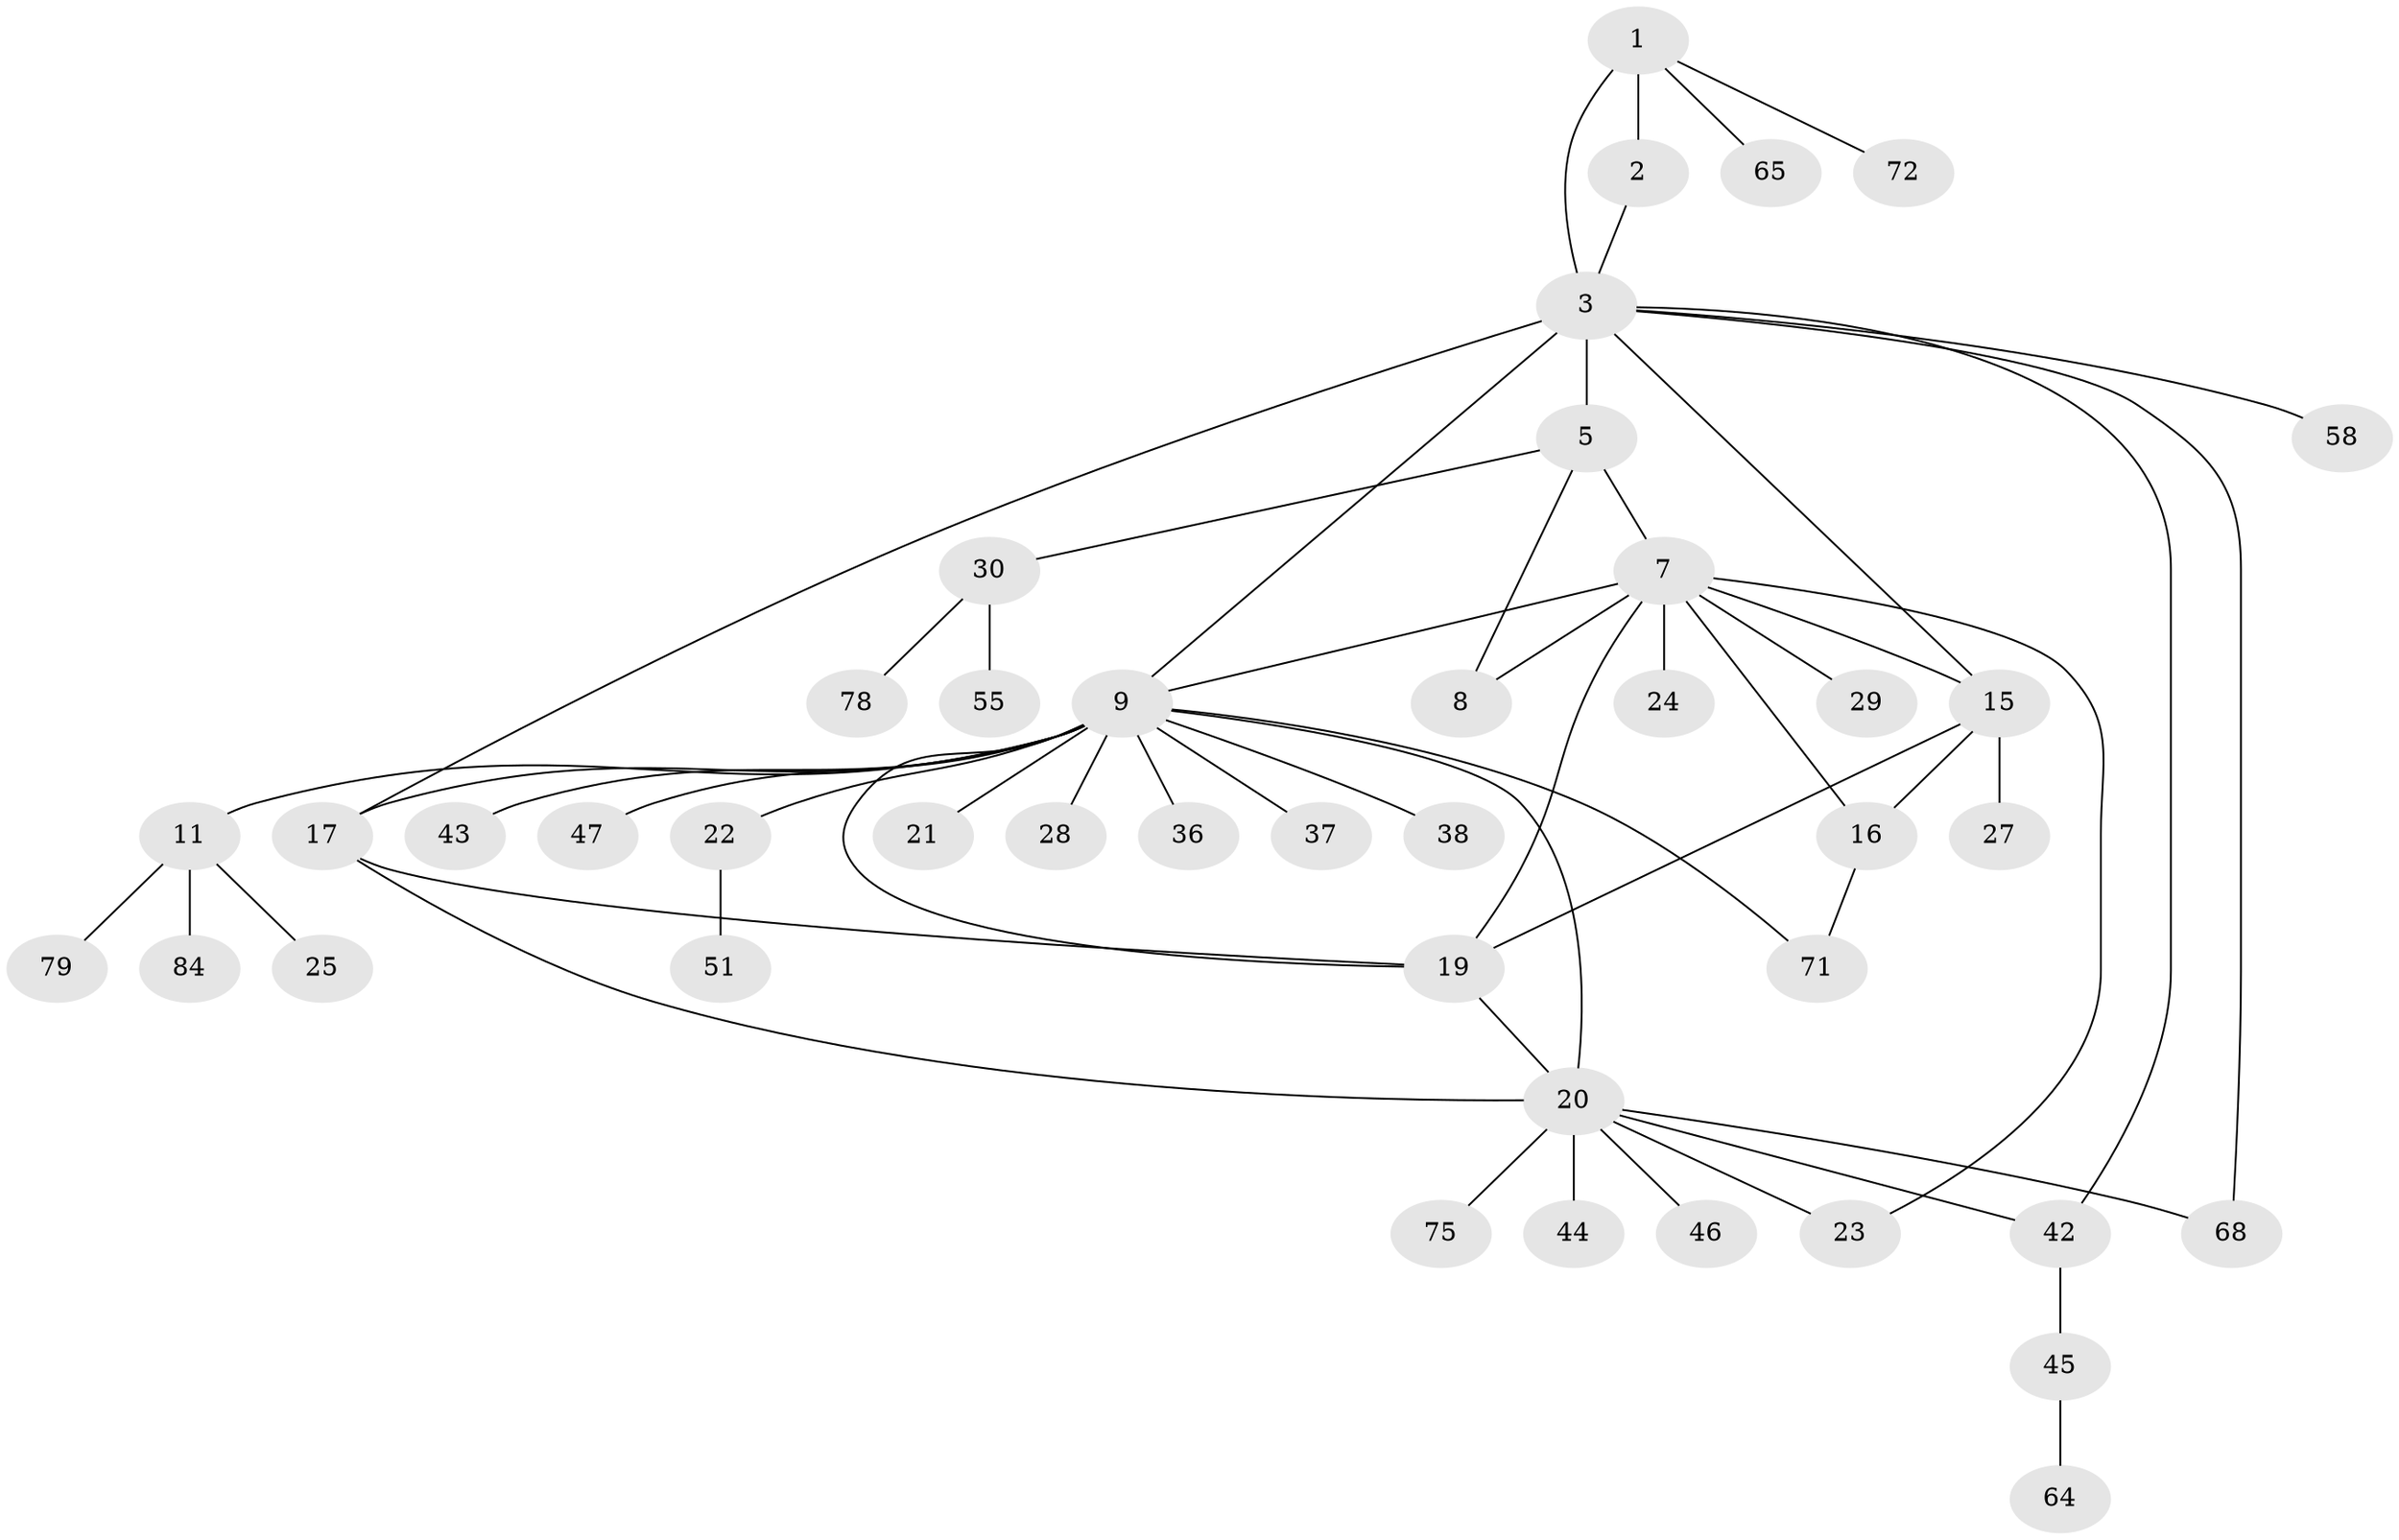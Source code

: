 // original degree distribution, {5: 0.034482758620689655, 3: 0.09195402298850575, 10: 0.022988505747126436, 8: 0.04597701149425287, 7: 0.04597701149425287, 6: 0.022988505747126436, 4: 0.022988505747126436, 9: 0.011494252873563218, 1: 0.5057471264367817, 2: 0.19540229885057472}
// Generated by graph-tools (version 1.1) at 2025/15/03/09/25 04:15:58]
// undirected, 43 vertices, 57 edges
graph export_dot {
graph [start="1"]
  node [color=gray90,style=filled];
  1;
  2;
  3 [super="+54+34+33+32+4+56"];
  5 [super="+6"];
  7 [super="+13+39"];
  8;
  9 [super="+18+12+10"];
  11;
  15 [super="+26+85"];
  16;
  17 [super="+83+60+63"];
  19;
  20;
  21;
  22;
  23 [super="+70"];
  24;
  25;
  27;
  28;
  29 [super="+40"];
  30 [super="+31+48+61"];
  36;
  37;
  38 [super="+66+62"];
  42;
  43 [super="+81"];
  44;
  45;
  46;
  47;
  51;
  55;
  58 [super="+73"];
  64;
  65;
  68 [super="+87"];
  71;
  72;
  75;
  78 [super="+86"];
  79;
  84;
  1 -- 2;
  1 -- 3 [weight=2];
  1 -- 65;
  1 -- 72;
  2 -- 3 [weight=2];
  3 -- 68;
  3 -- 9 [weight=2];
  3 -- 58;
  3 -- 42;
  3 -- 15;
  3 -- 17;
  3 -- 5 [weight=2];
  5 -- 7 [weight=2];
  5 -- 8 [weight=2];
  5 -- 30;
  7 -- 8;
  7 -- 19;
  7 -- 29;
  7 -- 16 [weight=2];
  7 -- 23;
  7 -- 24;
  7 -- 9 [weight=2];
  7 -- 15 [weight=2];
  9 -- 11 [weight=3];
  9 -- 22;
  9 -- 37;
  9 -- 38;
  9 -- 17;
  9 -- 19;
  9 -- 20;
  9 -- 43;
  9 -- 47;
  9 -- 21;
  9 -- 71;
  9 -- 36;
  9 -- 28;
  11 -- 25;
  11 -- 79;
  11 -- 84;
  15 -- 16;
  15 -- 19;
  15 -- 27;
  16 -- 71;
  17 -- 19;
  17 -- 20;
  19 -- 20;
  20 -- 23;
  20 -- 42;
  20 -- 44;
  20 -- 46;
  20 -- 68;
  20 -- 75;
  22 -- 51;
  30 -- 78;
  30 -- 55;
  42 -- 45;
  45 -- 64;
}

